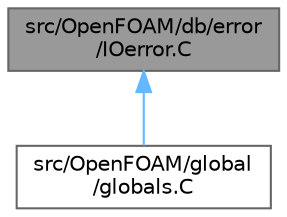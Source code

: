 digraph "src/OpenFOAM/db/error/IOerror.C"
{
 // LATEX_PDF_SIZE
  bgcolor="transparent";
  edge [fontname=Helvetica,fontsize=10,labelfontname=Helvetica,labelfontsize=10];
  node [fontname=Helvetica,fontsize=10,shape=box,height=0.2,width=0.4];
  Node1 [id="Node000001",label="src/OpenFOAM/db/error\l/IOerror.C",height=0.2,width=0.4,color="gray40", fillcolor="grey60", style="filled", fontcolor="black",tooltip=" "];
  Node1 -> Node2 [id="edge1_Node000001_Node000002",dir="back",color="steelblue1",style="solid",tooltip=" "];
  Node2 [id="Node000002",label="src/OpenFOAM/global\l/globals.C",height=0.2,width=0.4,color="grey40", fillcolor="white", style="filled",URL="$globals_8C.html",tooltip="Define the globals used in the OpenFOAM library. It is important that these are constructed in the ap..."];
}
